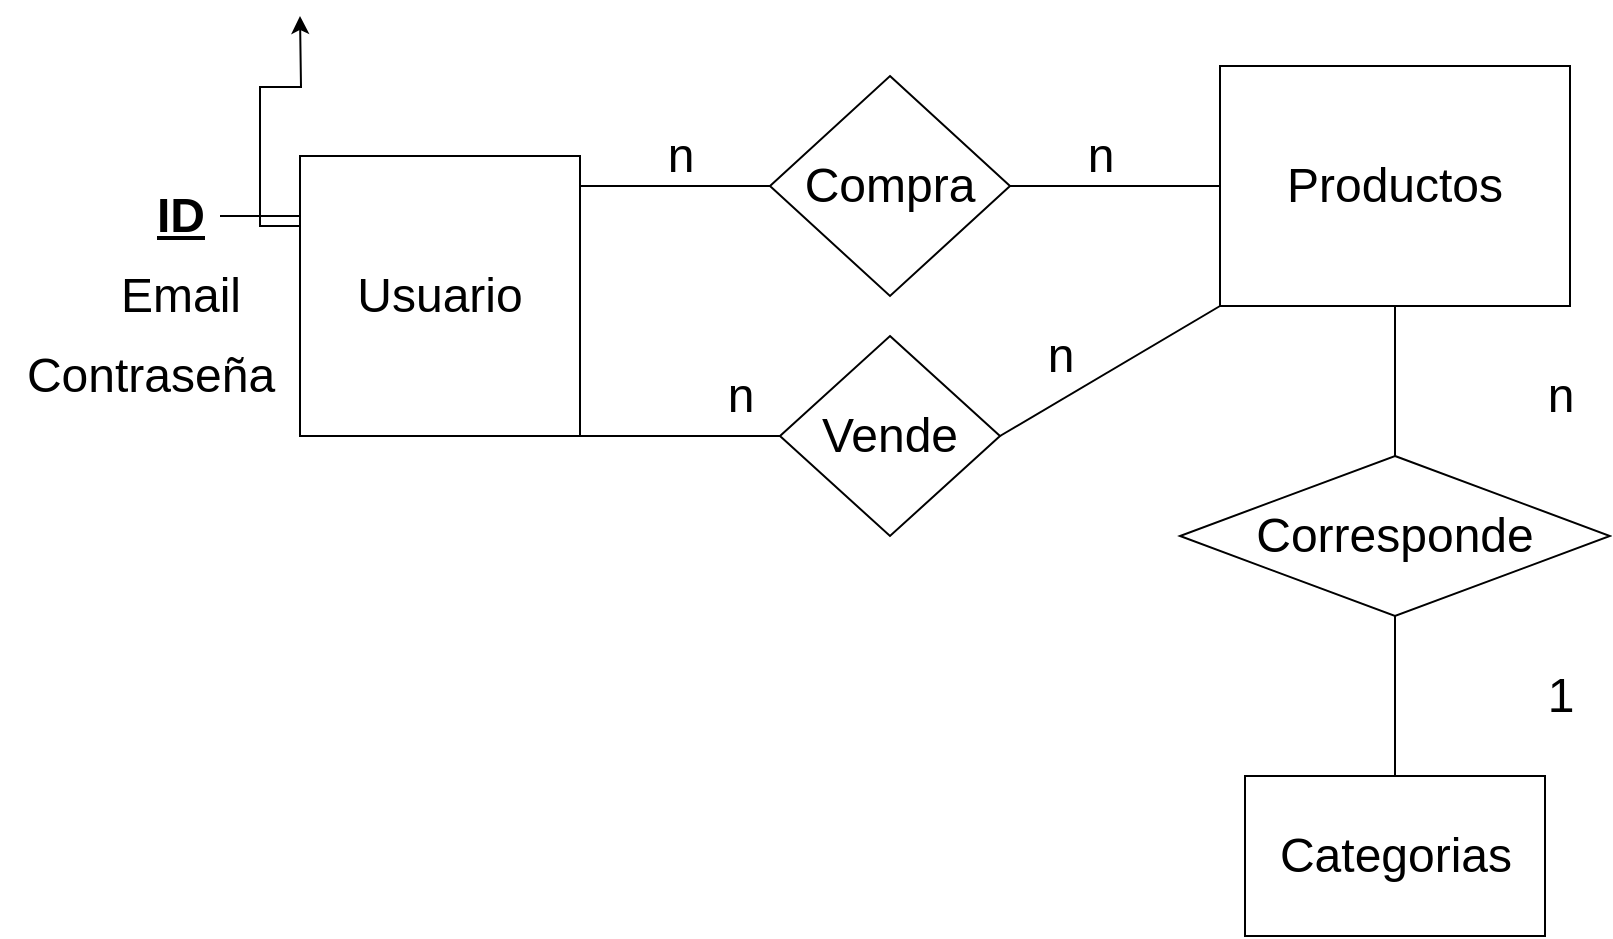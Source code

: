 <mxfile version="20.2.3" type="github">
  <diagram id="R2lEEEUBdFMjLlhIrx00" name="Page-1">
    <mxGraphModel dx="2192" dy="557" grid="1" gridSize="10" guides="1" tooltips="1" connect="1" arrows="1" fold="1" page="1" pageScale="1" pageWidth="850" pageHeight="1100" math="0" shadow="0" extFonts="Permanent Marker^https://fonts.googleapis.com/css?family=Permanent+Marker">
      <root>
        <mxCell id="0" />
        <mxCell id="1" parent="0" />
        <mxCell id="hoGQhK3R850PySRwXlUN-30" style="edgeStyle=orthogonalEdgeStyle;rounded=0;orthogonalLoop=1;jettySize=auto;html=1;exitX=0;exitY=0.25;exitDx=0;exitDy=0;fontSize=24;" edge="1" parent="1" source="hoGQhK3R850PySRwXlUN-2">
          <mxGeometry relative="1" as="geometry">
            <mxPoint x="100" y="20" as="targetPoint" />
          </mxGeometry>
        </mxCell>
        <mxCell id="hoGQhK3R850PySRwXlUN-2" value="&lt;font style=&quot;font-size: 24px;&quot;&gt;Usuario&lt;/font&gt;" style="whiteSpace=wrap;html=1;aspect=fixed;" vertex="1" parent="1">
          <mxGeometry x="100" y="90" width="140" height="140" as="geometry" />
        </mxCell>
        <mxCell id="hoGQhK3R850PySRwXlUN-3" value="Vende" style="rhombus;whiteSpace=wrap;html=1;fontSize=24;" vertex="1" parent="1">
          <mxGeometry x="340" y="180" width="110" height="100" as="geometry" />
        </mxCell>
        <mxCell id="hoGQhK3R850PySRwXlUN-4" value="Compra" style="rhombus;whiteSpace=wrap;html=1;fontSize=24;" vertex="1" parent="1">
          <mxGeometry x="335" y="50" width="120" height="110" as="geometry" />
        </mxCell>
        <mxCell id="hoGQhK3R850PySRwXlUN-5" value="Productos" style="rounded=0;whiteSpace=wrap;html=1;fontSize=24;" vertex="1" parent="1">
          <mxGeometry x="560" y="45" width="175" height="120" as="geometry" />
        </mxCell>
        <mxCell id="hoGQhK3R850PySRwXlUN-6" value="Categorias" style="rounded=0;whiteSpace=wrap;html=1;fontSize=24;" vertex="1" parent="1">
          <mxGeometry x="572.5" y="400" width="150" height="80" as="geometry" />
        </mxCell>
        <mxCell id="hoGQhK3R850PySRwXlUN-7" value="Corresponde" style="rhombus;whiteSpace=wrap;html=1;fontSize=24;" vertex="1" parent="1">
          <mxGeometry x="540" y="240" width="215" height="80" as="geometry" />
        </mxCell>
        <mxCell id="hoGQhK3R850PySRwXlUN-9" value="" style="endArrow=none;html=1;rounded=0;fontSize=24;exitX=0;exitY=0.5;exitDx=0;exitDy=0;" edge="1" parent="1" source="hoGQhK3R850PySRwXlUN-4">
          <mxGeometry width="50" height="50" relative="1" as="geometry">
            <mxPoint x="230" y="150" as="sourcePoint" />
            <mxPoint x="240" y="105" as="targetPoint" />
          </mxGeometry>
        </mxCell>
        <mxCell id="hoGQhK3R850PySRwXlUN-12" value="" style="endArrow=none;html=1;rounded=0;fontSize=24;entryX=0;entryY=0.5;entryDx=0;entryDy=0;exitX=1;exitY=1;exitDx=0;exitDy=0;" edge="1" parent="1" source="hoGQhK3R850PySRwXlUN-2" target="hoGQhK3R850PySRwXlUN-3">
          <mxGeometry width="50" height="50" relative="1" as="geometry">
            <mxPoint x="300" y="290" as="sourcePoint" />
            <mxPoint x="300" y="230" as="targetPoint" />
          </mxGeometry>
        </mxCell>
        <mxCell id="hoGQhK3R850PySRwXlUN-13" value="" style="endArrow=none;html=1;rounded=0;fontSize=24;entryX=0;entryY=1;entryDx=0;entryDy=0;exitX=1;exitY=0.5;exitDx=0;exitDy=0;" edge="1" parent="1" source="hoGQhK3R850PySRwXlUN-3" target="hoGQhK3R850PySRwXlUN-5">
          <mxGeometry width="50" height="50" relative="1" as="geometry">
            <mxPoint x="530" y="310" as="sourcePoint" />
            <mxPoint x="580" y="260" as="targetPoint" />
          </mxGeometry>
        </mxCell>
        <mxCell id="hoGQhK3R850PySRwXlUN-14" value="" style="endArrow=none;html=1;rounded=0;fontSize=24;exitX=1;exitY=0.5;exitDx=0;exitDy=0;entryX=0;entryY=0.5;entryDx=0;entryDy=0;" edge="1" parent="1" source="hoGQhK3R850PySRwXlUN-4" target="hoGQhK3R850PySRwXlUN-5">
          <mxGeometry width="50" height="50" relative="1" as="geometry">
            <mxPoint x="530" y="310" as="sourcePoint" />
            <mxPoint x="580" y="260" as="targetPoint" />
          </mxGeometry>
        </mxCell>
        <mxCell id="hoGQhK3R850PySRwXlUN-15" value="" style="endArrow=none;html=1;rounded=0;fontSize=24;entryX=0.5;entryY=1;entryDx=0;entryDy=0;exitX=0.5;exitY=0;exitDx=0;exitDy=0;" edge="1" parent="1" source="hoGQhK3R850PySRwXlUN-7" target="hoGQhK3R850PySRwXlUN-5">
          <mxGeometry width="50" height="50" relative="1" as="geometry">
            <mxPoint x="530" y="310" as="sourcePoint" />
            <mxPoint x="580" y="260" as="targetPoint" />
          </mxGeometry>
        </mxCell>
        <mxCell id="hoGQhK3R850PySRwXlUN-16" value="" style="endArrow=none;html=1;rounded=0;fontSize=24;exitX=0.5;exitY=0;exitDx=0;exitDy=0;entryX=0.5;entryY=1;entryDx=0;entryDy=0;" edge="1" parent="1" source="hoGQhK3R850PySRwXlUN-6" target="hoGQhK3R850PySRwXlUN-7">
          <mxGeometry width="50" height="50" relative="1" as="geometry">
            <mxPoint x="530" y="310" as="sourcePoint" />
            <mxPoint x="580" y="260" as="targetPoint" />
          </mxGeometry>
        </mxCell>
        <mxCell id="hoGQhK3R850PySRwXlUN-17" value="n" style="text;html=1;align=center;verticalAlign=middle;resizable=0;points=[];autosize=1;strokeColor=none;fillColor=none;fontSize=24;" vertex="1" parent="1">
          <mxGeometry x="270" y="70" width="40" height="40" as="geometry" />
        </mxCell>
        <mxCell id="hoGQhK3R850PySRwXlUN-18" value="n" style="text;html=1;align=center;verticalAlign=middle;resizable=0;points=[];autosize=1;strokeColor=none;fillColor=none;fontSize=24;" vertex="1" parent="1">
          <mxGeometry x="300" y="190" width="40" height="40" as="geometry" />
        </mxCell>
        <mxCell id="hoGQhK3R850PySRwXlUN-19" value="n" style="text;html=1;align=center;verticalAlign=middle;resizable=0;points=[];autosize=1;strokeColor=none;fillColor=none;fontSize=24;" vertex="1" parent="1">
          <mxGeometry x="480" y="70" width="40" height="40" as="geometry" />
        </mxCell>
        <mxCell id="hoGQhK3R850PySRwXlUN-20" value="n" style="text;html=1;align=center;verticalAlign=middle;resizable=0;points=[];autosize=1;strokeColor=none;fillColor=none;fontSize=24;" vertex="1" parent="1">
          <mxGeometry x="460" y="170" width="40" height="40" as="geometry" />
        </mxCell>
        <mxCell id="hoGQhK3R850PySRwXlUN-21" value="n" style="text;html=1;align=center;verticalAlign=middle;resizable=0;points=[];autosize=1;strokeColor=none;fillColor=none;fontSize=24;" vertex="1" parent="1">
          <mxGeometry x="710" y="190" width="40" height="40" as="geometry" />
        </mxCell>
        <mxCell id="hoGQhK3R850PySRwXlUN-22" value="1" style="text;html=1;align=center;verticalAlign=middle;resizable=0;points=[];autosize=1;strokeColor=none;fillColor=none;fontSize=24;" vertex="1" parent="1">
          <mxGeometry x="710" y="340" width="40" height="40" as="geometry" />
        </mxCell>
        <mxCell id="hoGQhK3R850PySRwXlUN-24" value="Email" style="text;html=1;align=center;verticalAlign=middle;resizable=0;points=[];autosize=1;strokeColor=none;fillColor=none;fontSize=24;" vertex="1" parent="1">
          <mxGeometry y="140" width="80" height="40" as="geometry" />
        </mxCell>
        <mxCell id="hoGQhK3R850PySRwXlUN-27" value="Contraseña" style="text;html=1;align=center;verticalAlign=middle;resizable=0;points=[];autosize=1;strokeColor=none;fillColor=none;fontSize=24;" vertex="1" parent="1">
          <mxGeometry x="-50" y="180" width="150" height="40" as="geometry" />
        </mxCell>
        <mxCell id="hoGQhK3R850PySRwXlUN-28" value="" style="endArrow=none;html=1;rounded=0;fontSize=24;" edge="1" parent="1">
          <mxGeometry width="50" height="50" relative="1" as="geometry">
            <mxPoint x="60" y="120" as="sourcePoint" />
            <mxPoint x="100" y="120" as="targetPoint" />
          </mxGeometry>
        </mxCell>
        <mxCell id="hoGQhK3R850PySRwXlUN-29" value="&lt;u&gt;&lt;b&gt;ID&lt;/b&gt;&lt;/u&gt;" style="text;html=1;align=center;verticalAlign=middle;resizable=0;points=[];autosize=1;strokeColor=none;fillColor=none;fontSize=24;" vertex="1" parent="1">
          <mxGeometry x="15" y="100" width="50" height="40" as="geometry" />
        </mxCell>
      </root>
    </mxGraphModel>
  </diagram>
</mxfile>
